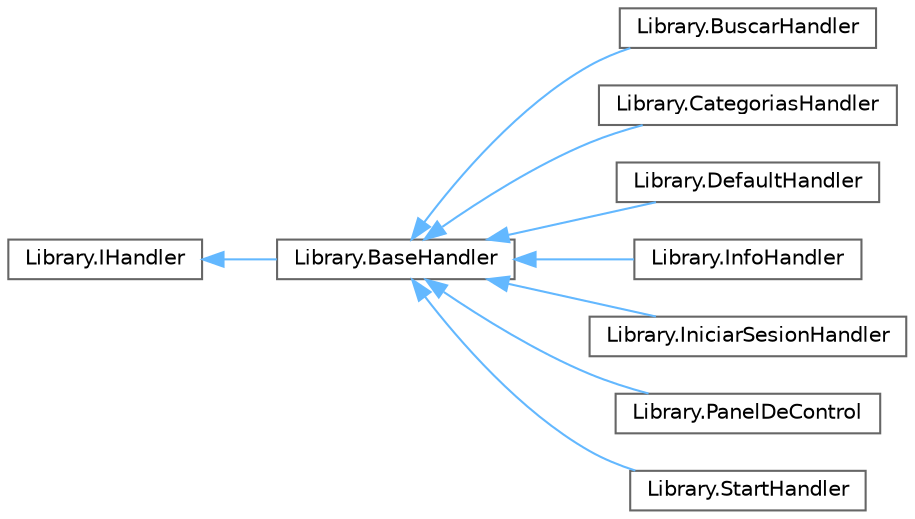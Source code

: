 digraph "Graphical Class Hierarchy"
{
 // INTERACTIVE_SVG=YES
 // LATEX_PDF_SIZE
  bgcolor="transparent";
  edge [fontname=Helvetica,fontsize=10,labelfontname=Helvetica,labelfontsize=10];
  node [fontname=Helvetica,fontsize=10,shape=box,height=0.2,width=0.4];
  rankdir="LR";
  Node0 [label="Library.IHandler",height=0.2,width=0.4,color="grey40", fillcolor="white", style="filled",URL="$interfaceLibrary_1_1IHandler.html",tooltip="Interfaz para implementar el patrón Chain of Responsibility. En ese patrón se pasa un mensaje a travé..."];
  Node0 -> Node1 [dir="back",color="steelblue1",style="solid"];
  Node1 [label="Library.BaseHandler",height=0.2,width=0.4,color="grey40", fillcolor="white", style="filled",URL="$classLibrary_1_1BaseHandler.html",tooltip="Clase base para implementar el patrón Chain of Responsibility. En ese patrón se pasa un mensaje a tra..."];
  Node1 -> Node2 [dir="back",color="steelblue1",style="solid"];
  Node2 [label="Library.BuscarHandler",height=0.2,width=0.4,color="grey40", fillcolor="white", style="filled",URL="$classLibrary_1_1BuscarHandler.html",tooltip="Muestra una lista de OfertaDeServicio disponibles según su ID y el trabajo. El usuario puede seleccio..."];
  Node1 -> Node3 [dir="back",color="steelblue1",style="solid"];
  Node3 [label="Library.CategoriasHandler",height=0.2,width=0.4,color="grey40", fillcolor="white", style="filled",URL="$classLibrary_1_1CategoriasHandler.html",tooltip="Un \"handler\" del patrón Chain of Responsibility que implementa el comando \"categorias\"."];
  Node1 -> Node4 [dir="back",color="steelblue1",style="solid"];
  Node4 [label="Library.DefaultHandler",height=0.2,width=0.4,color="grey40", fillcolor="white", style="filled",URL="$classLibrary_1_1DefaultHandler.html",tooltip=" "];
  Node1 -> Node5 [dir="back",color="steelblue1",style="solid"];
  Node5 [label="Library.InfoHandler",height=0.2,width=0.4,color="grey40", fillcolor="white", style="filled",URL="$classLibrary_1_1InfoHandler.html",tooltip="Un \"handler\" del patrón Chain of Responsibility que implementa el comando \"info\"."];
  Node1 -> Node6 [dir="back",color="steelblue1",style="solid"];
  Node6 [label="Library.IniciarSesionHandler",height=0.2,width=0.4,color="grey40", fillcolor="white", style="filled",URL="$classLibrary_1_1IniciarSesionHandler.html",tooltip="Solicita al usuario su Nick y su Contraseña y si coinciden con la base de datos procede a InicioHandl..."];
  Node1 -> Node7 [dir="back",color="steelblue1",style="solid"];
  Node7 [label="Library.PanelDeControl",height=0.2,width=0.4,color="grey40", fillcolor="white", style="filled",URL="$classLibrary_1_1PanelDeControl.html",tooltip="Se fija si el Telegram ID de la persona corresponde a un administrador y le pide su contraseña de adm..."];
  Node1 -> Node8 [dir="back",color="steelblue1",style="solid"];
  Node8 [label="Library.StartHandler",height=0.2,width=0.4,color="grey40", fillcolor="white", style="filled",URL="$classLibrary_1_1StartHandler.html",tooltip="Un \"handler\" del patrón Chain of Responsibility que implementa el comando \"categorias\"."];
}
